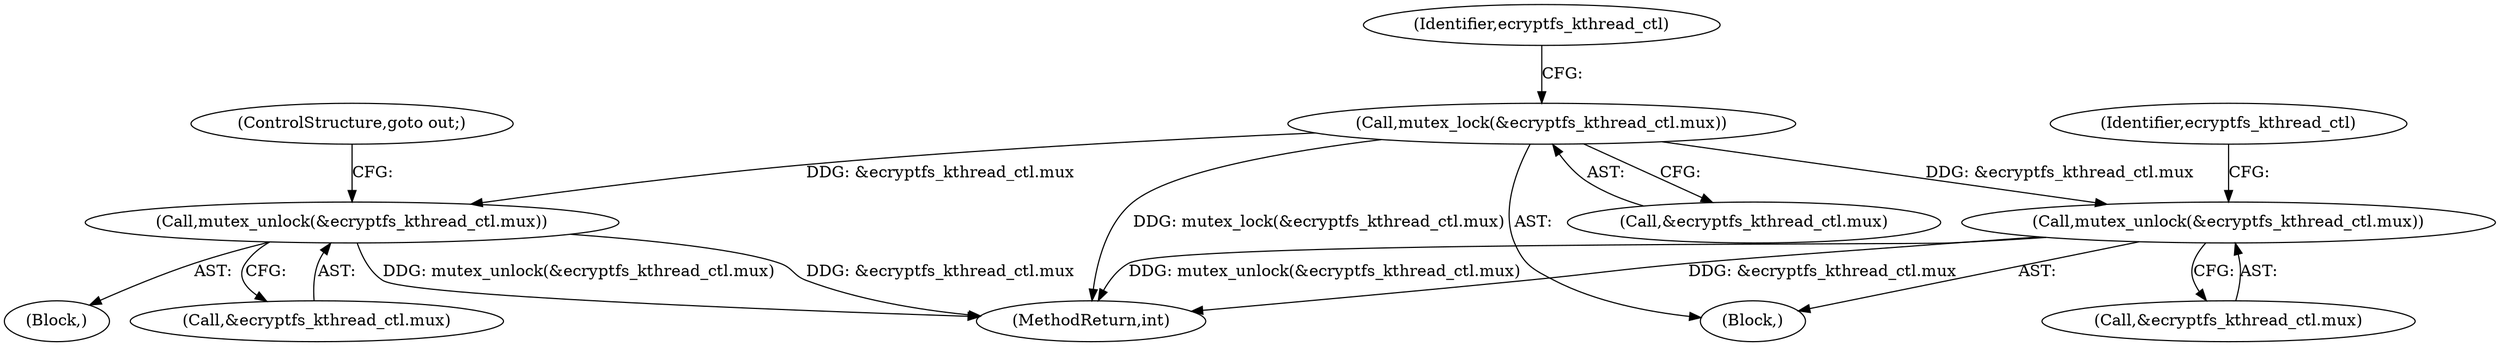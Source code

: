 digraph "0_linux_f5364c150aa645b3d7daa21b5c0b9feaa1c9cd6d@API" {
"1000177" [label="(Call,mutex_lock(&ecryptfs_kthread_ctl.mux))"];
"1000193" [label="(Call,mutex_unlock(&ecryptfs_kthread_ctl.mux))"];
"1000208" [label="(Call,mutex_unlock(&ecryptfs_kthread_ctl.mux))"];
"1000209" [label="(Call,&ecryptfs_kthread_ctl.mux)"];
"1000177" [label="(Call,mutex_lock(&ecryptfs_kthread_ctl.mux))"];
"1000194" [label="(Call,&ecryptfs_kthread_ctl.mux)"];
"1000208" [label="(Call,mutex_unlock(&ecryptfs_kthread_ctl.mux))"];
"1000188" [label="(Block,)"];
"1000216" [label="(Identifier,ecryptfs_kthread_ctl)"];
"1000106" [label="(Block,)"];
"1000198" [label="(ControlStructure,goto out;)"];
"1000235" [label="(MethodReturn,int)"];
"1000193" [label="(Call,mutex_unlock(&ecryptfs_kthread_ctl.mux))"];
"1000185" [label="(Identifier,ecryptfs_kthread_ctl)"];
"1000178" [label="(Call,&ecryptfs_kthread_ctl.mux)"];
"1000177" -> "1000106"  [label="AST: "];
"1000177" -> "1000178"  [label="CFG: "];
"1000178" -> "1000177"  [label="AST: "];
"1000185" -> "1000177"  [label="CFG: "];
"1000177" -> "1000235"  [label="DDG: mutex_lock(&ecryptfs_kthread_ctl.mux)"];
"1000177" -> "1000193"  [label="DDG: &ecryptfs_kthread_ctl.mux"];
"1000177" -> "1000208"  [label="DDG: &ecryptfs_kthread_ctl.mux"];
"1000193" -> "1000188"  [label="AST: "];
"1000193" -> "1000194"  [label="CFG: "];
"1000194" -> "1000193"  [label="AST: "];
"1000198" -> "1000193"  [label="CFG: "];
"1000193" -> "1000235"  [label="DDG: &ecryptfs_kthread_ctl.mux"];
"1000193" -> "1000235"  [label="DDG: mutex_unlock(&ecryptfs_kthread_ctl.mux)"];
"1000208" -> "1000106"  [label="AST: "];
"1000208" -> "1000209"  [label="CFG: "];
"1000209" -> "1000208"  [label="AST: "];
"1000216" -> "1000208"  [label="CFG: "];
"1000208" -> "1000235"  [label="DDG: &ecryptfs_kthread_ctl.mux"];
"1000208" -> "1000235"  [label="DDG: mutex_unlock(&ecryptfs_kthread_ctl.mux)"];
}
